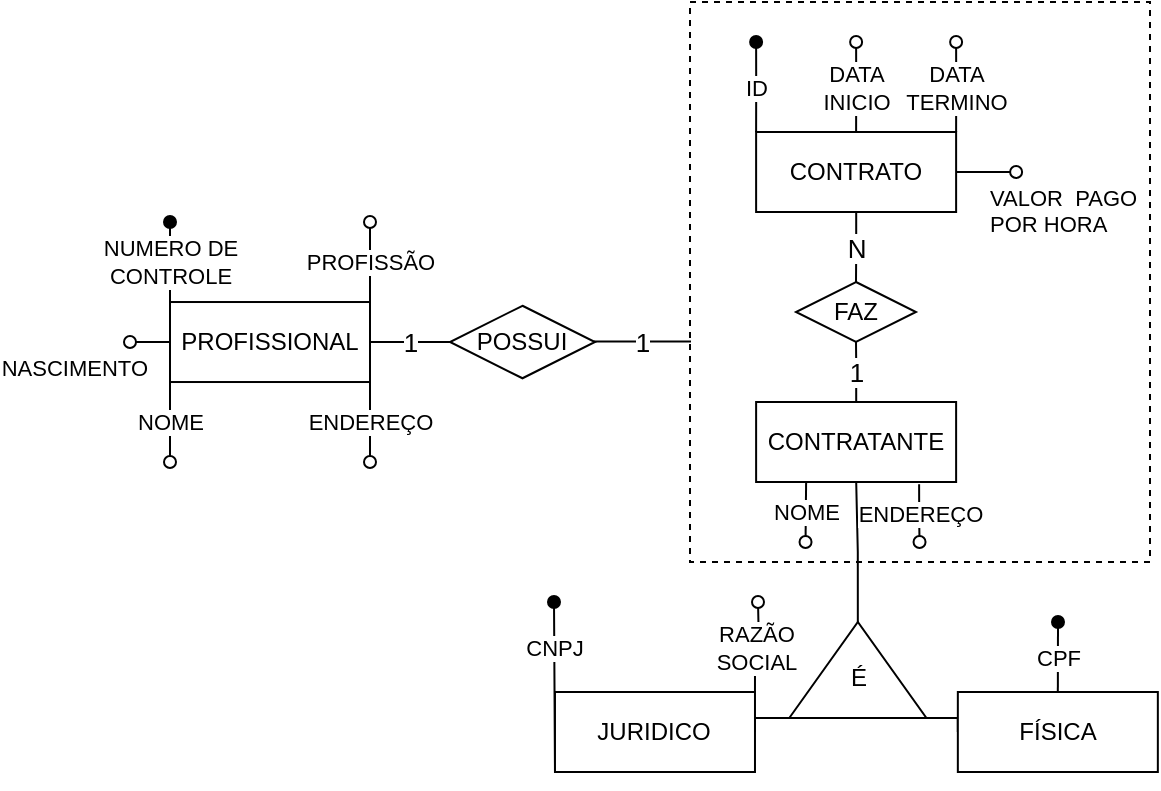 <mxfile version="14.4.3" type="device"><diagram id="hNzAdMleZDjgFoM3qw95" name="Página-1"><mxGraphModel dx="774" dy="694" grid="1" gridSize="10" guides="1" tooltips="1" connect="1" arrows="1" fold="1" page="1" pageScale="1" pageWidth="827" pageHeight="1169" math="0" shadow="0"><root><mxCell id="0"/><mxCell id="1" parent="0"/><mxCell id="LARWnYwsYAZftq316fth-48" value="" style="verticalLabelPosition=bottom;verticalAlign=top;html=1;shape=mxgraph.basic.rect;fillColor2=none;strokeWidth=1;size=20;indent=5;fontSize=13;fillColor=none;dashed=1;" parent="1" vertex="1"><mxGeometry x="610" y="190" width="230" height="280" as="geometry"/></mxCell><mxCell id="LARWnYwsYAZftq316fth-10" value="" style="group" parent="1" vertex="1" connectable="0"><mxGeometry x="330" y="300.01" width="120" height="120" as="geometry"/></mxCell><mxCell id="LARWnYwsYAZftq316fth-2" value="NUMERO DE&lt;br&gt;CONTROLE" style="edgeStyle=orthogonalEdgeStyle;rounded=0;orthogonalLoop=1;jettySize=auto;html=1;exitX=0;exitY=0;exitDx=0;exitDy=0;endArrow=oval;endFill=1;" parent="LARWnYwsYAZftq316fth-10" source="LARWnYwsYAZftq316fth-1" edge="1"><mxGeometry as="geometry"><mxPoint x="20" as="targetPoint"/></mxGeometry></mxCell><mxCell id="LARWnYwsYAZftq316fth-3" value="PROFISSÃO" style="edgeStyle=orthogonalEdgeStyle;rounded=0;orthogonalLoop=1;jettySize=auto;html=1;exitX=1;exitY=0;exitDx=0;exitDy=0;endArrow=oval;endFill=0;" parent="LARWnYwsYAZftq316fth-10" source="LARWnYwsYAZftq316fth-1" edge="1"><mxGeometry as="geometry"><mxPoint x="120" as="targetPoint"/></mxGeometry></mxCell><mxCell id="LARWnYwsYAZftq316fth-4" value="NOME" style="edgeStyle=orthogonalEdgeStyle;rounded=0;orthogonalLoop=1;jettySize=auto;html=1;exitX=0;exitY=1;exitDx=0;exitDy=0;endArrow=oval;endFill=0;" parent="LARWnYwsYAZftq316fth-10" source="LARWnYwsYAZftq316fth-1" edge="1"><mxGeometry as="geometry"><mxPoint x="20" y="120" as="targetPoint"/></mxGeometry></mxCell><mxCell id="LARWnYwsYAZftq316fth-5" value="ENDEREÇO" style="edgeStyle=orthogonalEdgeStyle;rounded=0;orthogonalLoop=1;jettySize=auto;html=1;exitX=1;exitY=1;exitDx=0;exitDy=0;endArrow=oval;endFill=0;" parent="LARWnYwsYAZftq316fth-10" source="LARWnYwsYAZftq316fth-1" edge="1"><mxGeometry as="geometry"><mxPoint x="120" y="120" as="targetPoint"/></mxGeometry></mxCell><mxCell id="LARWnYwsYAZftq316fth-7" value="NASCIMENTO" style="edgeStyle=orthogonalEdgeStyle;rounded=0;orthogonalLoop=1;jettySize=auto;html=1;exitX=0;exitY=0.5;exitDx=0;exitDy=0;endArrow=oval;endFill=0;labelPosition=left;verticalLabelPosition=bottom;align=right;verticalAlign=top;" parent="LARWnYwsYAZftq316fth-10" source="LARWnYwsYAZftq316fth-1" edge="1"><mxGeometry as="geometry"><mxPoint y="60" as="targetPoint"/></mxGeometry></mxCell><mxCell id="LARWnYwsYAZftq316fth-1" value="PROFISSIONAL" style="whiteSpace=wrap;html=1;align=center;" parent="LARWnYwsYAZftq316fth-10" vertex="1"><mxGeometry x="20" y="40" width="100" height="40" as="geometry"/></mxCell><mxCell id="LARWnYwsYAZftq316fth-17" value="" style="group" parent="1" vertex="1" connectable="0"><mxGeometry x="643.06" y="210" width="130" height="85" as="geometry"/></mxCell><mxCell id="LARWnYwsYAZftq316fth-16" value="VALOR&amp;nbsp; PAGO&lt;br&gt;POR HORA" style="edgeStyle=orthogonalEdgeStyle;rounded=0;orthogonalLoop=1;jettySize=auto;html=1;exitX=1;exitY=0.5;exitDx=0;exitDy=0;endArrow=oval;endFill=0;labelPosition=right;verticalLabelPosition=bottom;align=left;verticalAlign=top;" parent="LARWnYwsYAZftq316fth-17" source="LARWnYwsYAZftq316fth-9" edge="1"><mxGeometry relative="1" as="geometry"><mxPoint x="130" y="65" as="targetPoint"/></mxGeometry></mxCell><mxCell id="LARWnYwsYAZftq316fth-12" value="ID" style="edgeStyle=orthogonalEdgeStyle;rounded=0;orthogonalLoop=1;jettySize=auto;html=1;exitX=0;exitY=0;exitDx=0;exitDy=0;endArrow=oval;endFill=1;" parent="LARWnYwsYAZftq316fth-17" source="LARWnYwsYAZftq316fth-9" edge="1"><mxGeometry as="geometry"><mxPoint as="targetPoint"/></mxGeometry></mxCell><mxCell id="LARWnYwsYAZftq316fth-13" value="DATA&lt;br&gt;INICIO" style="edgeStyle=orthogonalEdgeStyle;rounded=0;orthogonalLoop=1;jettySize=auto;html=1;exitX=0.5;exitY=0;exitDx=0;exitDy=0;endArrow=oval;endFill=0;" parent="LARWnYwsYAZftq316fth-17" source="LARWnYwsYAZftq316fth-9" edge="1"><mxGeometry as="geometry"><mxPoint x="50" as="targetPoint"/></mxGeometry></mxCell><mxCell id="LARWnYwsYAZftq316fth-14" value="DATA&lt;br&gt;TERMINO" style="edgeStyle=orthogonalEdgeStyle;rounded=0;orthogonalLoop=1;jettySize=auto;html=1;exitX=1;exitY=0;exitDx=0;exitDy=0;endArrow=oval;endFill=0;" parent="LARWnYwsYAZftq316fth-17" source="LARWnYwsYAZftq316fth-9" edge="1"><mxGeometry as="geometry"><mxPoint x="100" as="targetPoint"/></mxGeometry></mxCell><mxCell id="LARWnYwsYAZftq316fth-9" value="CONTRATO" style="whiteSpace=wrap;html=1;align=center;" parent="LARWnYwsYAZftq316fth-17" vertex="1"><mxGeometry y="45" width="100" height="40" as="geometry"/></mxCell><mxCell id="LARWnYwsYAZftq316fth-33" value="" style="edgeStyle=orthogonalEdgeStyle;rounded=0;orthogonalLoop=1;jettySize=auto;html=1;endArrow=none;endFill=0;" parent="1" source="LARWnYwsYAZftq316fth-31" target="LARWnYwsYAZftq316fth-23" edge="1"><mxGeometry relative="1" as="geometry"/></mxCell><mxCell id="LARWnYwsYAZftq316fth-34" style="edgeStyle=orthogonalEdgeStyle;rounded=0;orthogonalLoop=1;jettySize=auto;html=1;exitX=1;exitY=1;exitDx=0;exitDy=0;exitPerimeter=0;entryX=0;entryY=0.5;entryDx=0;entryDy=0;endArrow=none;endFill=0;" parent="1" source="LARWnYwsYAZftq316fth-31" target="LARWnYwsYAZftq316fth-25" edge="1"><mxGeometry relative="1" as="geometry"><Array as="points"><mxPoint x="744" y="548"/></Array></mxGeometry></mxCell><mxCell id="LARWnYwsYAZftq316fth-36" style="edgeStyle=orthogonalEdgeStyle;rounded=0;orthogonalLoop=1;jettySize=auto;html=1;exitX=0;exitY=1;exitDx=0;exitDy=0;exitPerimeter=0;entryX=1;entryY=0.5;entryDx=0;entryDy=0;endArrow=none;endFill=0;" parent="1" source="LARWnYwsYAZftq316fth-31" target="LARWnYwsYAZftq316fth-11" edge="1"><mxGeometry relative="1" as="geometry"><Array as="points"><mxPoint x="643" y="548"/></Array></mxGeometry></mxCell><mxCell id="LARWnYwsYAZftq316fth-37" value="|" style="group" parent="1" vertex="1" connectable="0"><mxGeometry x="643.06" y="390" width="100" height="70" as="geometry"/></mxCell><mxCell id="LARWnYwsYAZftq316fth-23" value="CONTRATANTE" style="whiteSpace=wrap;html=1;align=center;" parent="LARWnYwsYAZftq316fth-37" vertex="1"><mxGeometry width="100" height="40" as="geometry"/></mxCell><mxCell id="LARWnYwsYAZftq316fth-19" value="NOME" style="edgeStyle=orthogonalEdgeStyle;rounded=0;orthogonalLoop=1;jettySize=auto;html=1;exitX=0.25;exitY=1;exitDx=0;exitDy=0;endArrow=oval;endFill=0;" parent="LARWnYwsYAZftq316fth-37" source="LARWnYwsYAZftq316fth-23" edge="1"><mxGeometry x="85.71" y="-190" as="geometry"><mxPoint x="24.71" y="70" as="targetPoint"/></mxGeometry></mxCell><mxCell id="LARWnYwsYAZftq316fth-21" value="ENDEREÇO" style="edgeStyle=orthogonalEdgeStyle;rounded=0;orthogonalLoop=1;jettySize=auto;html=1;exitX=0.815;exitY=1.029;exitDx=0;exitDy=0;endArrow=oval;endFill=0;labelPosition=center;verticalLabelPosition=middle;align=center;verticalAlign=middle;exitPerimeter=0;" parent="LARWnYwsYAZftq316fth-37" source="LARWnYwsYAZftq316fth-23" edge="1"><mxGeometry x="85.71" y="-190" as="geometry"><mxPoint x="81.71" y="70" as="targetPoint"/><Array as="points"><mxPoint x="81.71" y="60"/><mxPoint x="81.71" y="60"/></Array></mxGeometry></mxCell><mxCell id="LARWnYwsYAZftq316fth-43" value="" style="group;rotation=-180;" parent="1" vertex="1" connectable="0"><mxGeometry x="659.64" y="500" width="68.57" height="48" as="geometry"/></mxCell><mxCell id="LARWnYwsYAZftq316fth-31" value="" style="verticalLabelPosition=bottom;verticalAlign=top;html=1;shape=mxgraph.basic.acute_triangle;dx=0.5;rotation=-360;" parent="LARWnYwsYAZftq316fth-43" vertex="1"><mxGeometry width="68.57" height="48" as="geometry"/></mxCell><mxCell id="LARWnYwsYAZftq316fth-40" value="É" style="text;html=1;align=center;verticalAlign=middle;resizable=0;points=[];autosize=1;rotation=0;" parent="LARWnYwsYAZftq316fth-43" vertex="1"><mxGeometry x="24" y="18" width="20" height="20" as="geometry"/></mxCell><mxCell id="LARWnYwsYAZftq316fth-44" value="FAZ" style="shape=rhombus;perimeter=rhombusPerimeter;whiteSpace=wrap;html=1;align=center;" parent="1" vertex="1"><mxGeometry x="662.99" y="330" width="60" height="30" as="geometry"/></mxCell><mxCell id="LARWnYwsYAZftq316fth-45" value="N" style="edgeStyle=orthogonalEdgeStyle;rounded=0;orthogonalLoop=1;jettySize=auto;html=1;endArrow=none;endFill=0;fontSize=13;" parent="1" source="LARWnYwsYAZftq316fth-9" target="LARWnYwsYAZftq316fth-44" edge="1"><mxGeometry relative="1" as="geometry"/></mxCell><mxCell id="LARWnYwsYAZftq316fth-46" value="1" style="edgeStyle=orthogonalEdgeStyle;rounded=0;orthogonalLoop=1;jettySize=auto;html=1;endArrow=none;endFill=0;fontSize=13;" parent="1" source="LARWnYwsYAZftq316fth-23" target="LARWnYwsYAZftq316fth-44" edge="1"><mxGeometry relative="1" as="geometry"/></mxCell><mxCell id="LARWnYwsYAZftq316fth-51" value="1" style="edgeStyle=orthogonalEdgeStyle;rounded=0;orthogonalLoop=1;jettySize=auto;html=1;endArrow=none;endFill=0;fontSize=13;entryX=0.002;entryY=0.606;entryDx=0;entryDy=0;entryPerimeter=0;" parent="1" source="LARWnYwsYAZftq316fth-49" target="LARWnYwsYAZftq316fth-48" edge="1"><mxGeometry relative="1" as="geometry"><Array as="points"><mxPoint x="611" y="360"/></Array></mxGeometry></mxCell><mxCell id="LARWnYwsYAZftq316fth-49" value="POSSUI" style="shape=rhombus;perimeter=rhombusPerimeter;whiteSpace=wrap;html=1;align=center;" parent="1" vertex="1"><mxGeometry x="490" y="341.88" width="72.49" height="36.25" as="geometry"/></mxCell><mxCell id="LARWnYwsYAZftq316fth-50" value="1" style="edgeStyle=orthogonalEdgeStyle;rounded=0;orthogonalLoop=1;jettySize=auto;html=1;endArrow=none;endFill=0;fontSize=13;" parent="1" source="LARWnYwsYAZftq316fth-1" target="LARWnYwsYAZftq316fth-49" edge="1"><mxGeometry relative="1" as="geometry"/></mxCell><mxCell id="M5zoPG17Soa9g2vSXa3e-3" value="" style="group" vertex="1" connectable="0" parent="1"><mxGeometry x="743.92" y="535" width="100" height="40" as="geometry"/></mxCell><mxCell id="LARWnYwsYAZftq316fth-26" value="CPF" style="edgeStyle=orthogonalEdgeStyle;rounded=0;orthogonalLoop=1;jettySize=auto;html=1;exitX=0.5;exitY=0;exitDx=0;exitDy=0;endArrow=oval;endFill=1;" parent="M5zoPG17Soa9g2vSXa3e-3" source="LARWnYwsYAZftq316fth-25" edge="1"><mxGeometry as="geometry"><mxPoint x="50.08" y="-35" as="targetPoint"/><Array as="points"><mxPoint x="50.08"/><mxPoint x="50.08"/></Array><mxPoint as="offset"/></mxGeometry></mxCell><mxCell id="LARWnYwsYAZftq316fth-25" value="FÍSICA" style="whiteSpace=wrap;html=1;align=center;" parent="M5zoPG17Soa9g2vSXa3e-3" vertex="1"><mxGeometry width="100" height="40" as="geometry"/></mxCell><mxCell id="M5zoPG17Soa9g2vSXa3e-4" value="" style="group" vertex="1" connectable="0" parent="1"><mxGeometry x="542" y="490" width="102" height="85" as="geometry"/></mxCell><mxCell id="LARWnYwsYAZftq316fth-18" value="CNPJ" style="edgeStyle=orthogonalEdgeStyle;rounded=0;orthogonalLoop=1;jettySize=auto;html=1;endArrow=oval;endFill=1;exitX=0;exitY=0;exitDx=0;exitDy=0;" parent="M5zoPG17Soa9g2vSXa3e-4" source="LARWnYwsYAZftq316fth-11" edge="1"><mxGeometry x="1.92" y="45" as="geometry"><mxPoint as="targetPoint"/><mxPoint x="26.92" y="85" as="sourcePoint"/><Array as="points"><mxPoint x="1" y="85"/><mxPoint y="85"/></Array></mxGeometry></mxCell><mxCell id="LARWnYwsYAZftq316fth-20" value="RAZÃO&lt;br&gt;SOCIAL" style="edgeStyle=orthogonalEdgeStyle;rounded=0;orthogonalLoop=1;jettySize=auto;html=1;exitX=1;exitY=0;exitDx=0;exitDy=0;endArrow=oval;endFill=0;" parent="M5zoPG17Soa9g2vSXa3e-4" source="LARWnYwsYAZftq316fth-11" edge="1"><mxGeometry x="1.92" y="45" as="geometry"><mxPoint x="102" as="targetPoint"/></mxGeometry></mxCell><mxCell id="LARWnYwsYAZftq316fth-11" value="JURIDICO" style="whiteSpace=wrap;html=1;align=center;" parent="M5zoPG17Soa9g2vSXa3e-4" vertex="1"><mxGeometry x="0.49" y="45" width="100" height="40" as="geometry"/></mxCell></root></mxGraphModel></diagram></mxfile>